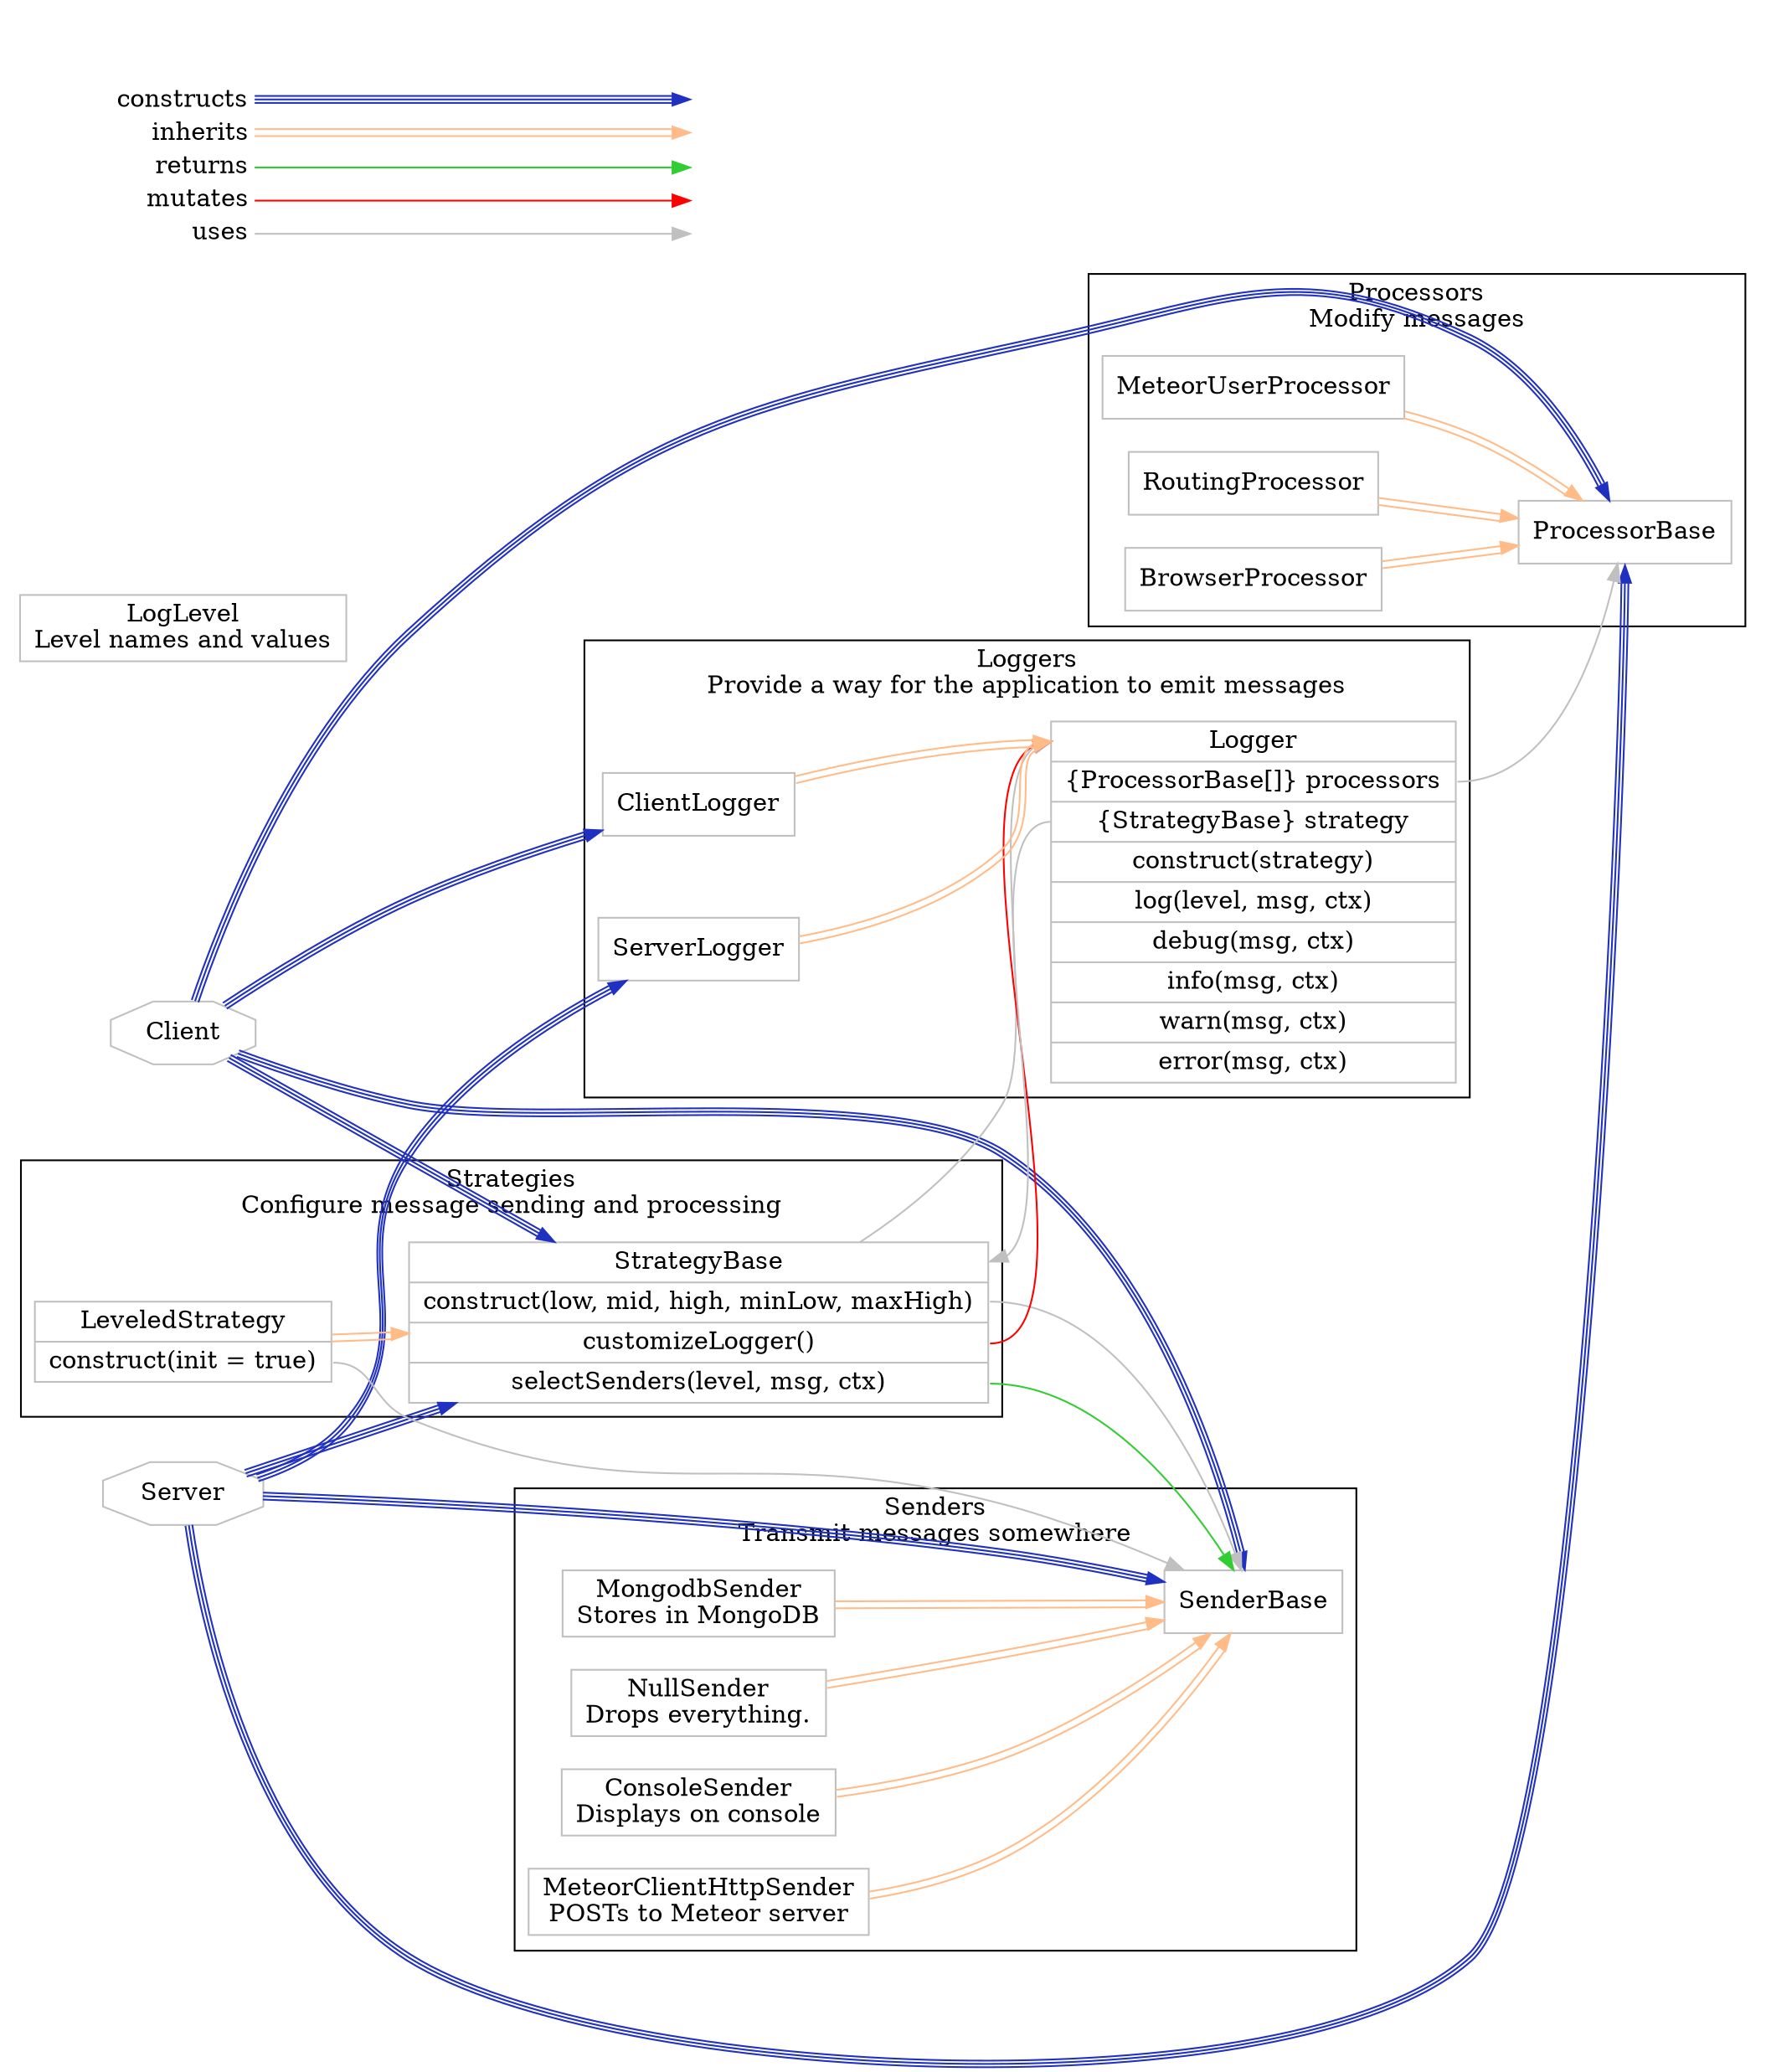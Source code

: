 digraph logger {
  rankdir = LR;
  node [ shape="octagon", color="#c0c0c0" ];
    Client;
    Server;
  
  node [ shape="record", color="#c0c0c0" ];

  subgraph cluster_processors {
    label = "Processors\nModify messages";
    
	BrowserProcessor;
	MeteorUserProcessor;
	ProcessorBase;
    RoutingProcessor;
  }
  
  subgraph cluster_senders {
    label = "Senders\nTransmit messages somewhere";
    
    ConsoleSender [ label="ConsoleSender\nDisplays on console" ];
    MeteorClientHttpSender [ label="MeteorClientHttpSender\nPOSTs to Meteor server" ];
    MongodbSender [ label="MongodbSender\nStores in MongoDB" ];
    NullSender [ label="NullSender\nDrops everything." ];
    SenderBase;
  }
  
  subgraph cluster_strategies {
    label = "Strategies\nConfigure message sending and processing";
    
    LeveledStrategy [ label="<label>LeveledStrategy|<constructor>construct(init = true)" ];
    StrategyBase [ label="<label>StrategyBase|<constructor>construct(low, mid, high, minLow, maxHigh)|<customize>customizeLogger()|<select>selectSenders(level, msg, ctx)" ];
  }
 
  subgraph cluster_loggers {
    label = "Loggers\nProvide a way for the application to emit messages";
    
    ClientLogger;
    Logger [ label="<label>Logger|<processors>\{ProcessorBase[]\} processors|<strategy>\{StrategyBase\} strategy|<constructor>construct(strategy)|log(level, msg, ctx)|debug(msg, ctx)|info(msg, ctx)|warn(msg, ctx)|error(msg, ctx)"];
    ServerLogger;
  }
  
  LogLevel [ label="LogLevel\nLevel names and values" ];

  // Misc relations
  // Instantiation.
  edge [ color="#2030c0:#2030c0:#2030c0" ];
  Client -> ClientLogger;
  Client -> ProcessorBase;
  Client -> SenderBase;
  Client -> StrategyBase;
  
  Server -> ProcessorBase:s;
  Server -> SenderBase;
  Server -> ServerLogger;
  Server -> StrategyBase;
  
  // Inheritance
  edge [ color="#ffbb88::invis:#ffbb88" ];
  
  BrowserProcessor -> ProcessorBase;
  MeteorUserProcessor -> ProcessorBase;
  RoutingProcessor -> ProcessorBase;

  ConsoleSender -> SenderBase;
  MeteorClientHttpSender -> SenderBase;
  MongodbSender -> SenderBase;
  NullSender -> SenderBase;    
  
  LeveledStrategy -> StrategyBase;
  
  ClientLogger -> Logger:label;
  ServerLogger -> Logger:label;

  // Dependency.  
  edge [ color="#c0c0c0" ];
  // ClientLogger -> LogLevel;
  // ServerLogger -> LogLevel;

  // ConsoleSender -> LogLevel;
  // LeveledStrategy -> LogLevel;
  // Logger -> LogLevel;
  Logger:processors -> ProcessorBase;
  Logger:strategy -> StrategyBase:label;
  
  LeveledStrategy:constructor -> SenderBase;
  StrategyBase -> Logger:label;
  StrategyBase:constructor -> SenderBase;

  // Method return
  edge [ color="limegreen" ];
  StrategyBase:select -> SenderBase;

  // Mutates
  edge [ color="red" ];
  StrategyBase:customize -> Logger:label;

  subgraph cluster_caption { 
    label = "Legend";
    rank = sink;
    style = invis;
    node [shape=plaintext]
    
    key [label=<<table border="0" cellpadding="2" cellspacing="0" cellborder="0">
      <tr><td align="right" port="i1">constructs</td></tr>
      <tr><td align="right" port="i2">inherits</td></tr>
      <tr><td align="right" port="i3">returns</td></tr>
      <tr><td align="right" port="i4">mutates</td></tr>
      <tr><td align="right" port="i5">uses</td></tr>
      </table>>]
    key2 [label=<<table border="0" cellpadding="2" cellspacing="0" cellborder="0">
      <tr><td port="i1">&nbsp;</td></tr>
      <tr><td port="i2">&nbsp;</td></tr>
      <tr><td port="i3">&nbsp;</td></tr>
      <tr><td port="i4">&nbsp;</td></tr>
      <tr><td port="i5">&nbsp;</td></tr>
      </table>>]
    key:i1:e -> key2:i1:w [color="#2030c0:#2030c0:#2030c0"];
    key:i2:e -> key2:i2:w [color="#ffbb88:invis:#ffbb88"];
    key:i3:e -> key2:i3:w [color=limegreen];
    key:i4:e -> key2:i4:w [color=red];
    key:i5:e -> key2:i5:w [color="#c0c0c0"];
  }
}
